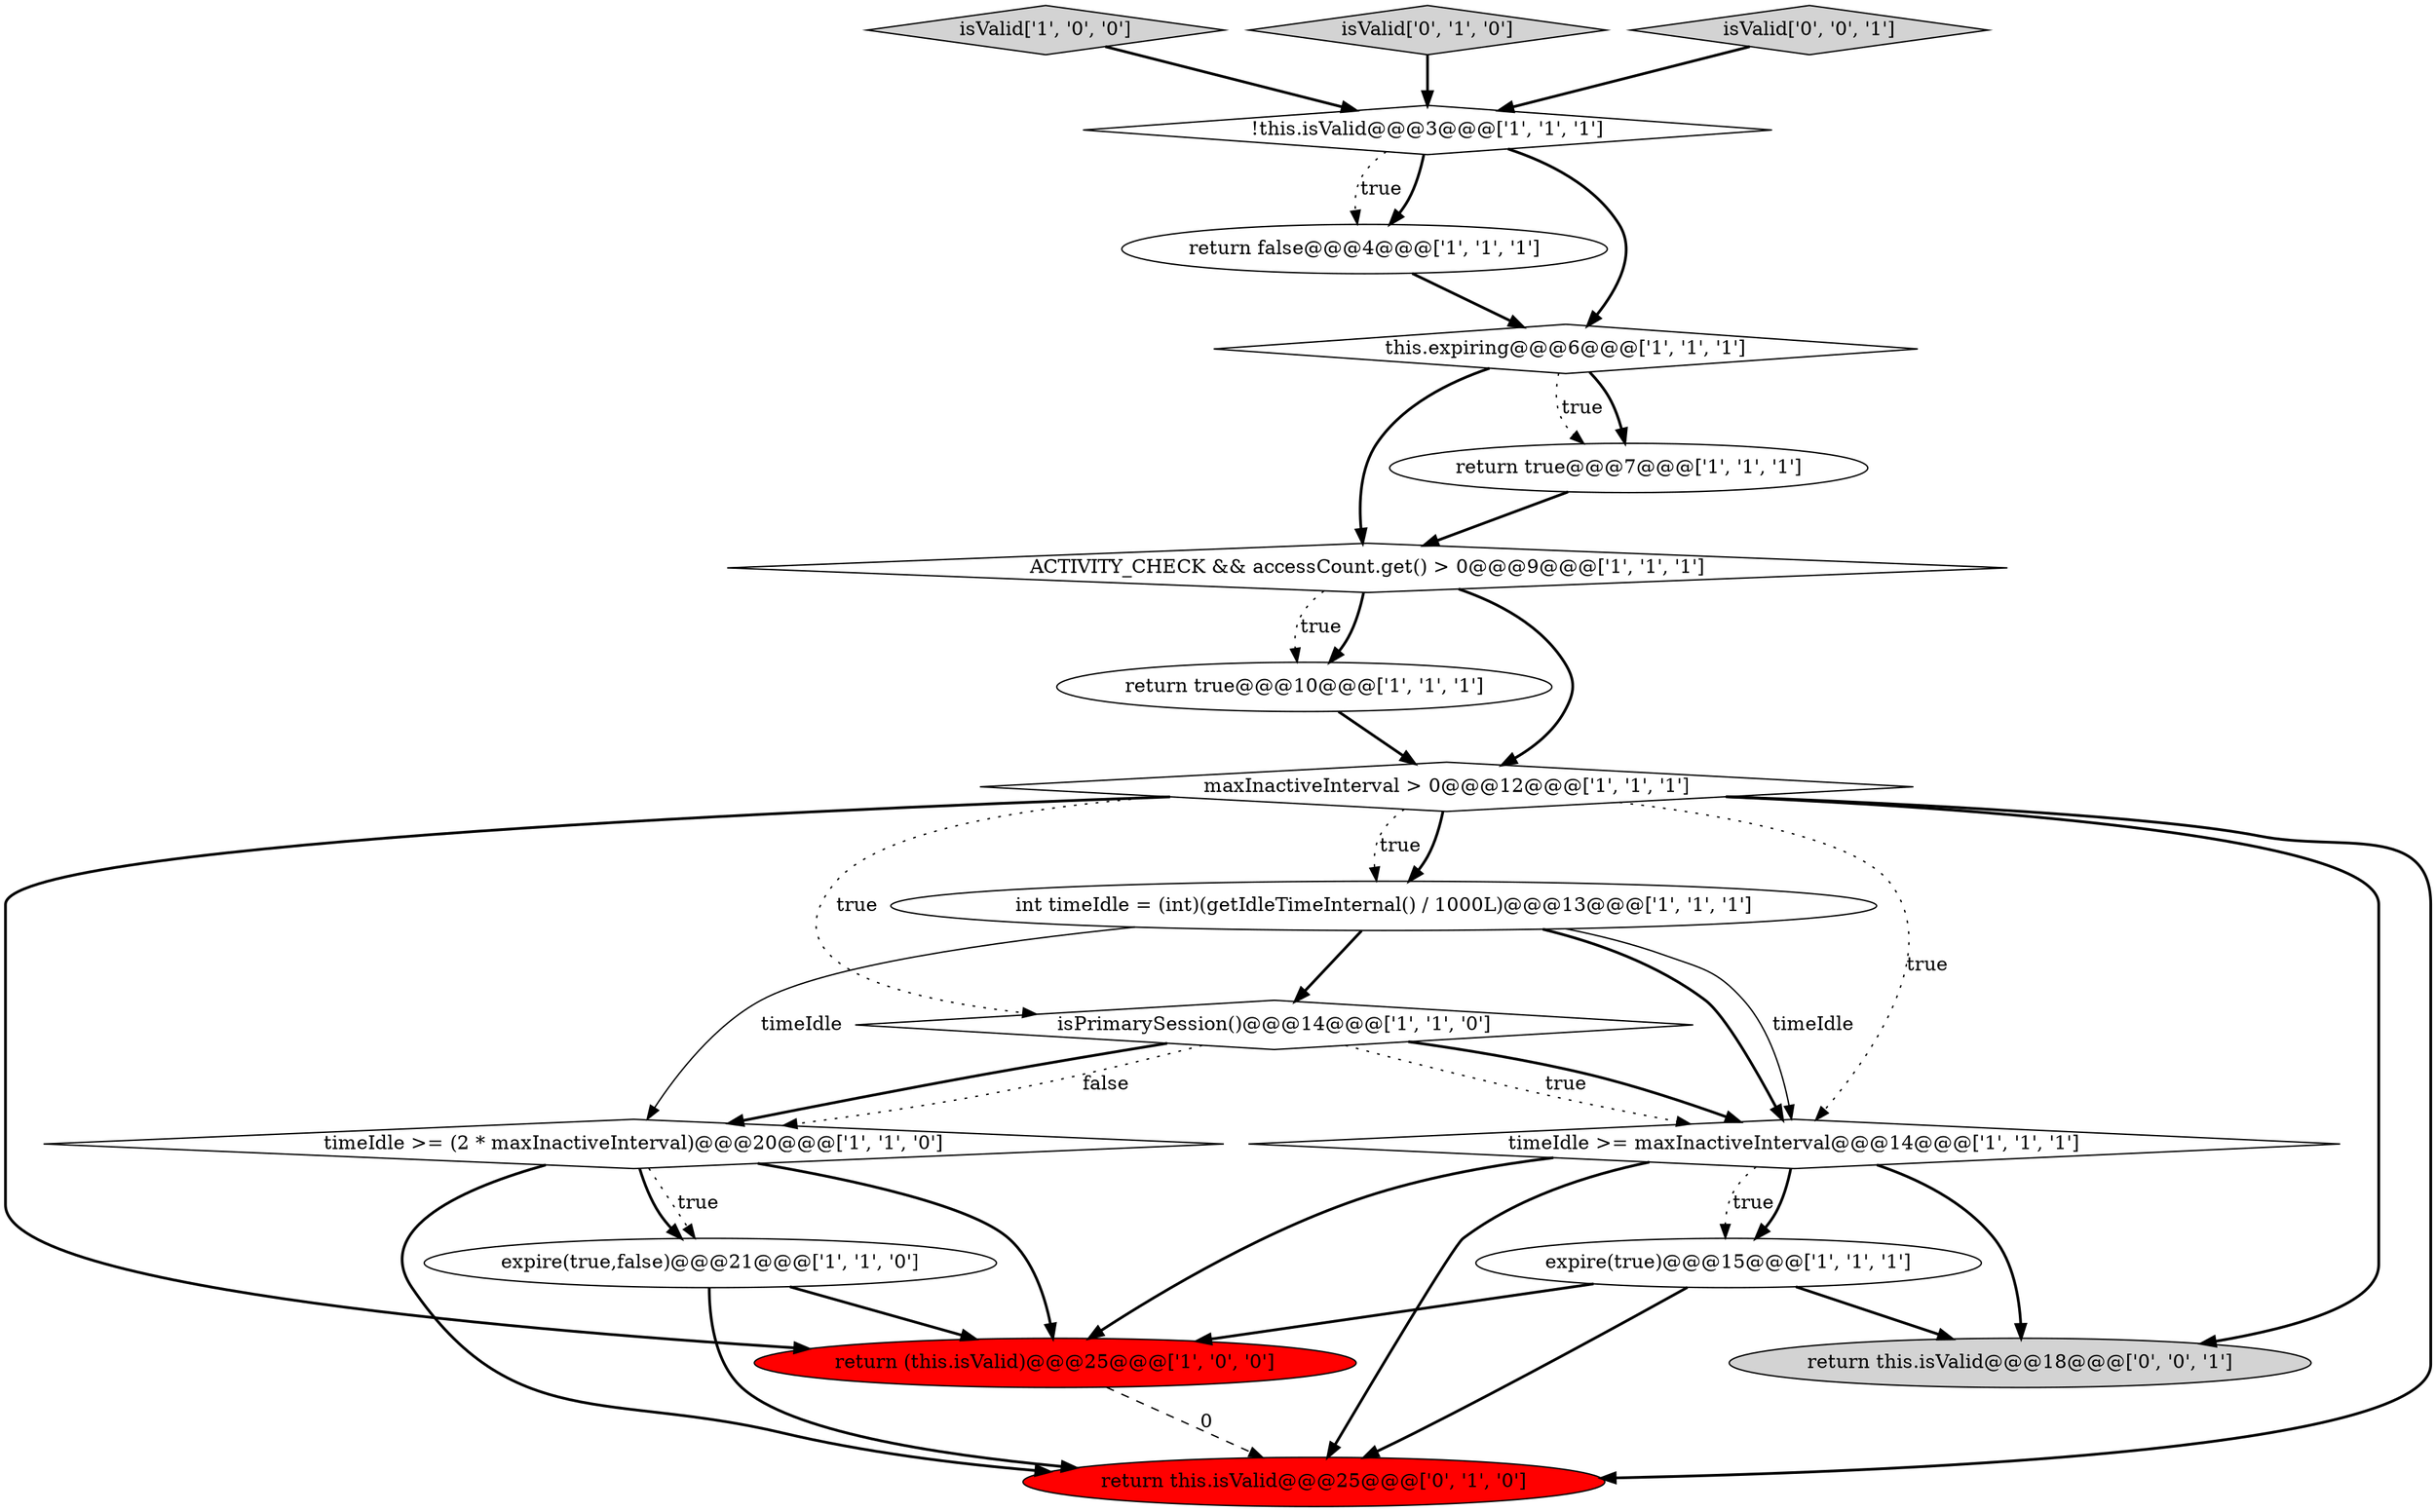 digraph {
5 [style = filled, label = "return false@@@4@@@['1', '1', '1']", fillcolor = white, shape = ellipse image = "AAA0AAABBB1BBB"];
6 [style = filled, label = "this.expiring@@@6@@@['1', '1', '1']", fillcolor = white, shape = diamond image = "AAA0AAABBB1BBB"];
7 [style = filled, label = "timeIdle >= (2 * maxInactiveInterval)@@@20@@@['1', '1', '0']", fillcolor = white, shape = diamond image = "AAA0AAABBB1BBB"];
4 [style = filled, label = "return (this.isValid)@@@25@@@['1', '0', '0']", fillcolor = red, shape = ellipse image = "AAA1AAABBB1BBB"];
17 [style = filled, label = "return this.isValid@@@18@@@['0', '0', '1']", fillcolor = lightgray, shape = ellipse image = "AAA0AAABBB3BBB"];
1 [style = filled, label = "expire(true)@@@15@@@['1', '1', '1']", fillcolor = white, shape = ellipse image = "AAA0AAABBB1BBB"];
9 [style = filled, label = "!this.isValid@@@3@@@['1', '1', '1']", fillcolor = white, shape = diamond image = "AAA0AAABBB1BBB"];
15 [style = filled, label = "return this.isValid@@@25@@@['0', '1', '0']", fillcolor = red, shape = ellipse image = "AAA1AAABBB2BBB"];
2 [style = filled, label = "return true@@@10@@@['1', '1', '1']", fillcolor = white, shape = ellipse image = "AAA0AAABBB1BBB"];
0 [style = filled, label = "int timeIdle = (int)(getIdleTimeInternal() / 1000L)@@@13@@@['1', '1', '1']", fillcolor = white, shape = ellipse image = "AAA0AAABBB1BBB"];
13 [style = filled, label = "isValid['1', '0', '0']", fillcolor = lightgray, shape = diamond image = "AAA0AAABBB1BBB"];
14 [style = filled, label = "isPrimarySession()@@@14@@@['1', '1', '0']", fillcolor = white, shape = diamond image = "AAA0AAABBB1BBB"];
12 [style = filled, label = "timeIdle >= maxInactiveInterval@@@14@@@['1', '1', '1']", fillcolor = white, shape = diamond image = "AAA0AAABBB1BBB"];
16 [style = filled, label = "isValid['0', '1', '0']", fillcolor = lightgray, shape = diamond image = "AAA0AAABBB2BBB"];
8 [style = filled, label = "expire(true,false)@@@21@@@['1', '1', '0']", fillcolor = white, shape = ellipse image = "AAA0AAABBB1BBB"];
10 [style = filled, label = "maxInactiveInterval > 0@@@12@@@['1', '1', '1']", fillcolor = white, shape = diamond image = "AAA0AAABBB1BBB"];
18 [style = filled, label = "isValid['0', '0', '1']", fillcolor = lightgray, shape = diamond image = "AAA0AAABBB3BBB"];
11 [style = filled, label = "return true@@@7@@@['1', '1', '1']", fillcolor = white, shape = ellipse image = "AAA0AAABBB1BBB"];
3 [style = filled, label = "ACTIVITY_CHECK && accessCount.get() > 0@@@9@@@['1', '1', '1']", fillcolor = white, shape = diamond image = "AAA0AAABBB1BBB"];
6->3 [style = bold, label=""];
1->4 [style = bold, label=""];
10->12 [style = dotted, label="true"];
10->15 [style = bold, label=""];
8->15 [style = bold, label=""];
14->12 [style = dotted, label="true"];
0->7 [style = solid, label="timeIdle"];
1->15 [style = bold, label=""];
0->12 [style = bold, label=""];
12->17 [style = bold, label=""];
14->7 [style = dotted, label="false"];
12->15 [style = bold, label=""];
12->1 [style = dotted, label="true"];
0->12 [style = solid, label="timeIdle"];
10->17 [style = bold, label=""];
7->4 [style = bold, label=""];
2->10 [style = bold, label=""];
12->1 [style = bold, label=""];
7->8 [style = bold, label=""];
9->6 [style = bold, label=""];
14->7 [style = bold, label=""];
1->17 [style = bold, label=""];
10->14 [style = dotted, label="true"];
3->10 [style = bold, label=""];
0->14 [style = bold, label=""];
5->6 [style = bold, label=""];
3->2 [style = bold, label=""];
12->4 [style = bold, label=""];
11->3 [style = bold, label=""];
4->15 [style = dashed, label="0"];
6->11 [style = bold, label=""];
14->12 [style = bold, label=""];
10->0 [style = bold, label=""];
18->9 [style = bold, label=""];
10->4 [style = bold, label=""];
9->5 [style = bold, label=""];
10->0 [style = dotted, label="true"];
7->15 [style = bold, label=""];
13->9 [style = bold, label=""];
6->11 [style = dotted, label="true"];
8->4 [style = bold, label=""];
7->8 [style = dotted, label="true"];
16->9 [style = bold, label=""];
3->2 [style = dotted, label="true"];
9->5 [style = dotted, label="true"];
}
